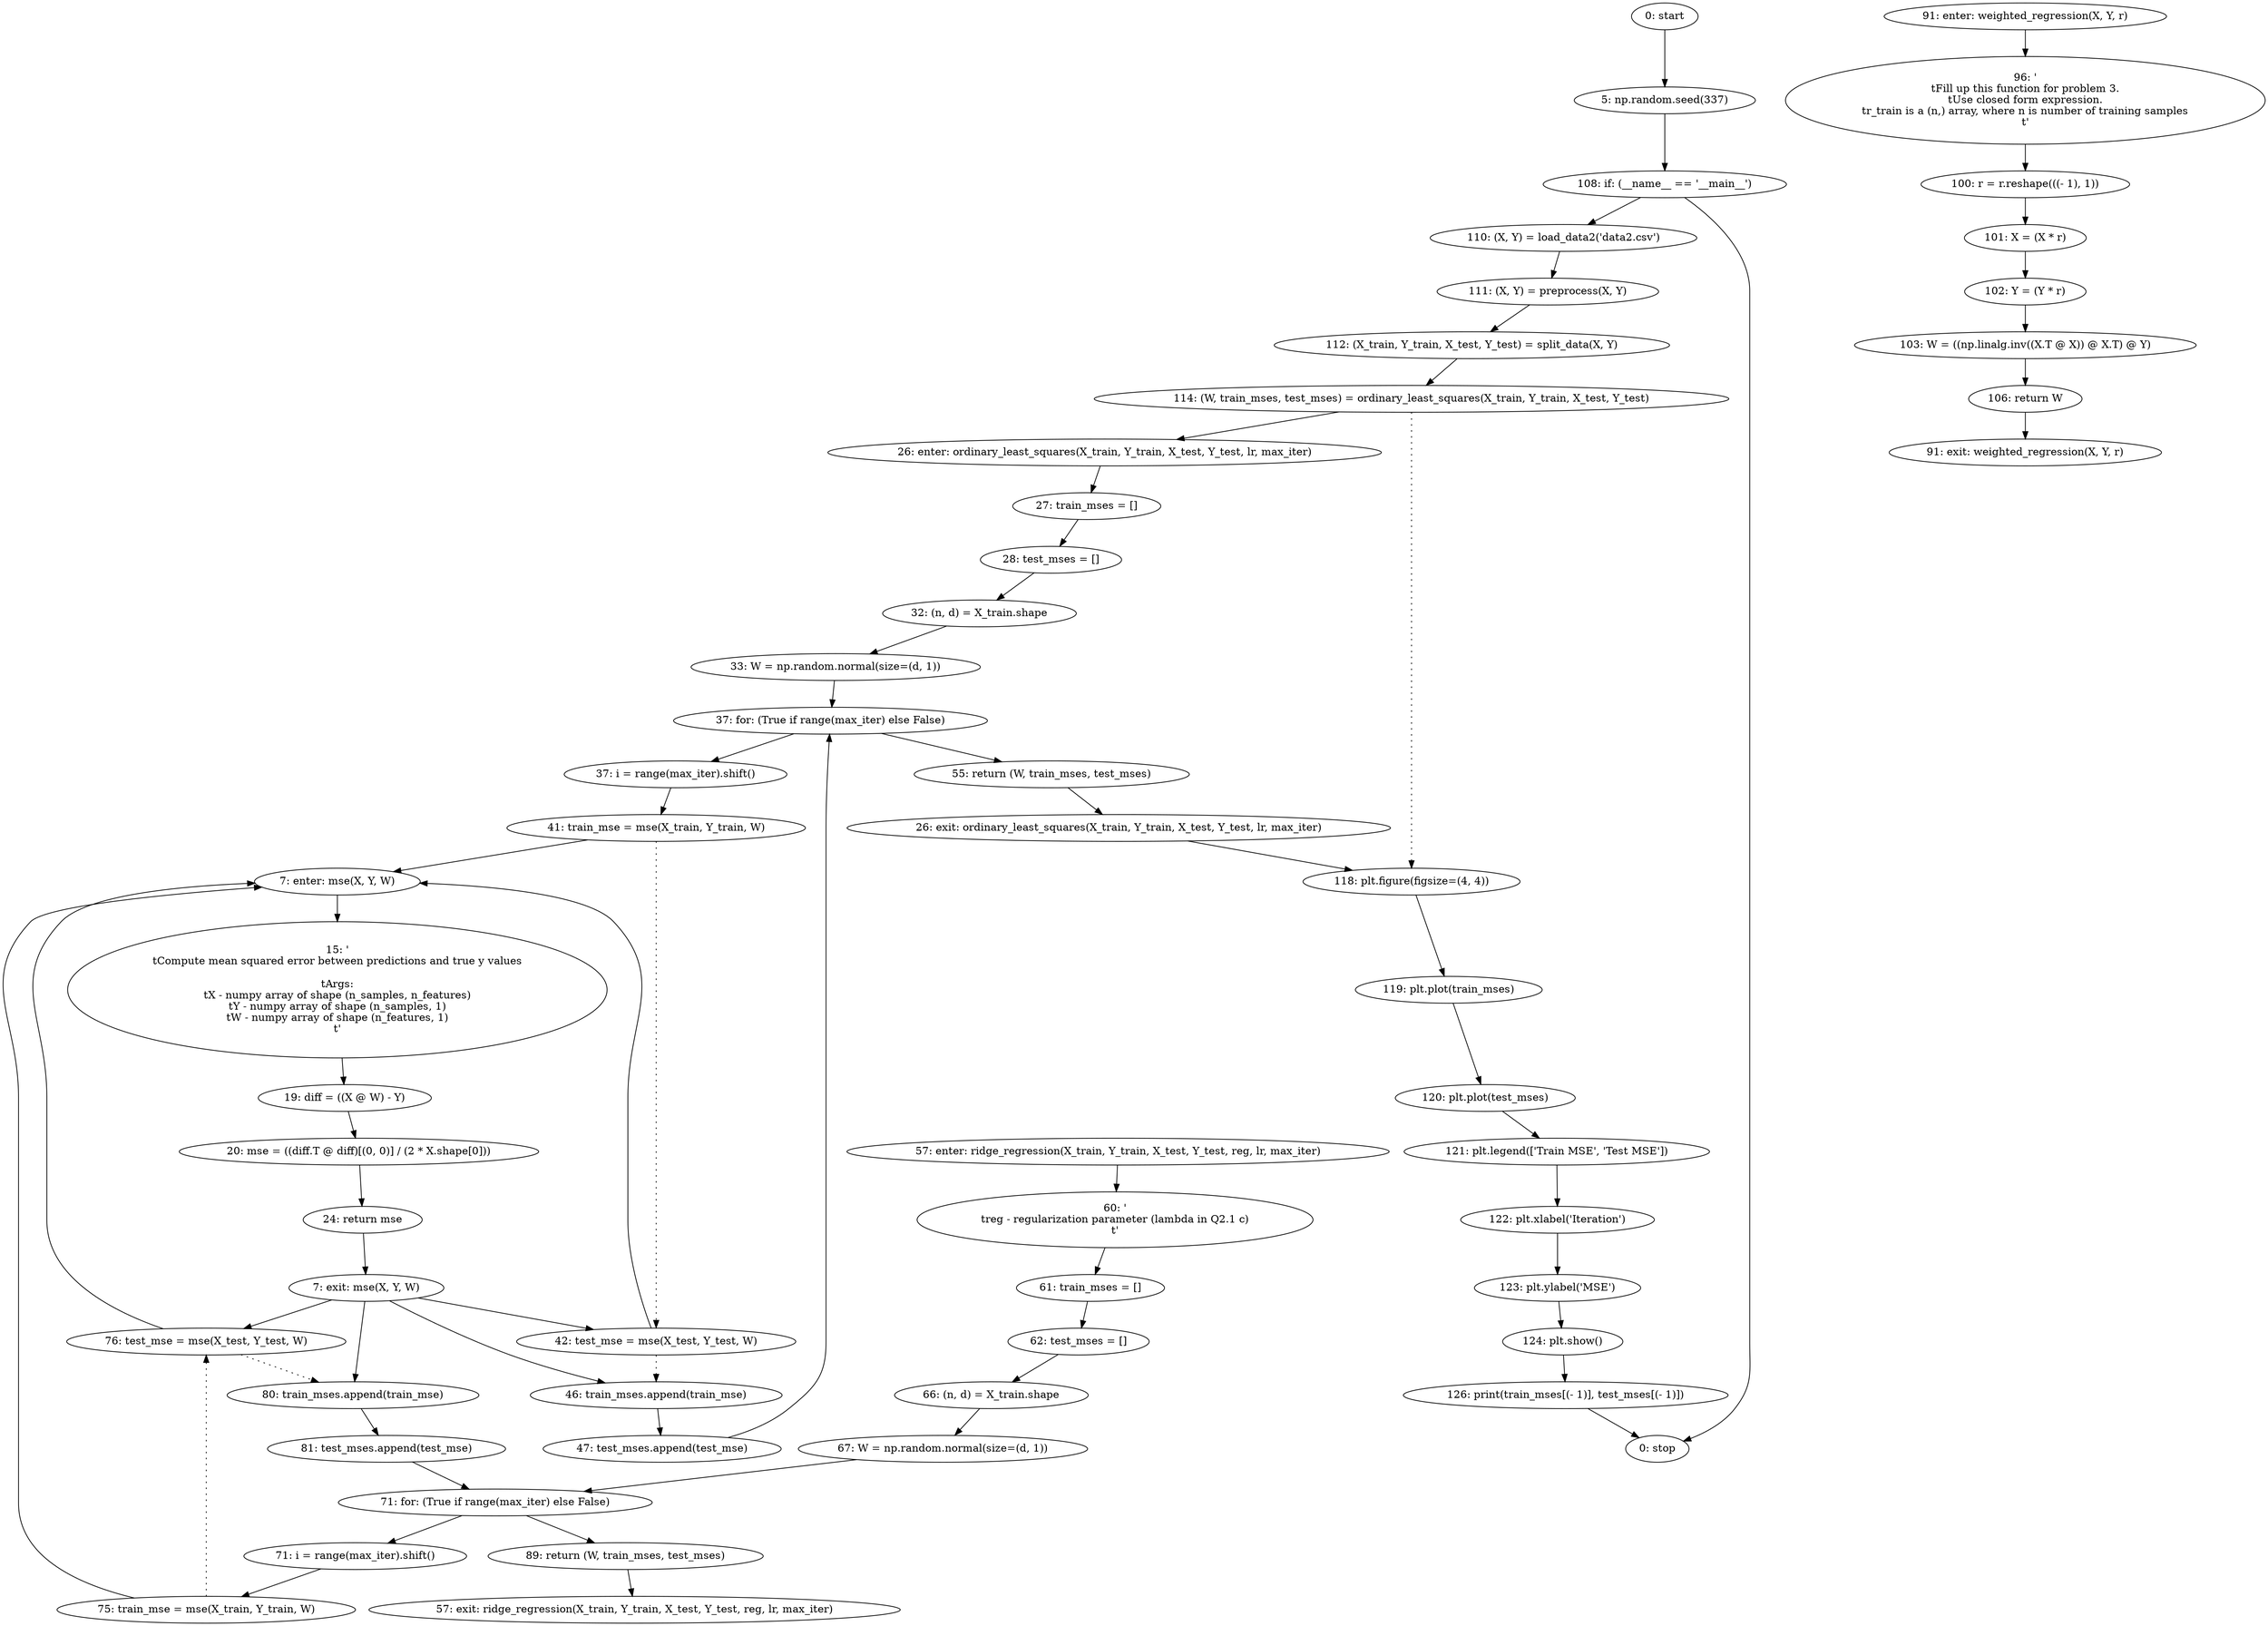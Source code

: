 strict digraph "" {
	node [label="\N"];
	0	 [label="0: start"];
	1	 [label="5: np.random.seed(337)"];
	0 -> 1;
	43	 [label="108: if: (__name__ == '__main__')"];
	1 -> 43;
	44	 [label="110: (X, Y) = load_data2('data2.csv')"];
	43 -> 44;
	56	 [label="0: stop"];
	43 -> 56;
	2	 [label="7: enter: mse(X, Y, W)"];
	4	 [label="15: '\n\tCompute mean squared error between predictions and true y values\n\n\tArgs:\n\tX - numpy array of shape (n_samples, n_features)\n\tY \
- numpy array of shape (n_samples, 1)\n\tW - numpy array of shape (n_features, 1)\n\t'"];
	2 -> 4;
	5	 [label="19: diff = ((X @ W) - Y)"];
	4 -> 5;
	16	 [label="41: train_mse = mse(X_train, Y_train, W)"];
	16 -> 2;
	17	 [label="42: test_mse = mse(X_test, Y_test, W)"];
	16 -> 17	 [style=dotted,
		weight=100];
	17 -> 2;
	18	 [label="46: train_mses.append(train_mse)"];
	17 -> 18	 [style=dotted,
		weight=100];
	19	 [label="47: test_mses.append(test_mse)"];
	18 -> 19;
	30	 [label="75: train_mse = mse(X_train, Y_train, W)"];
	30 -> 2;
	31	 [label="76: test_mse = mse(X_test, Y_test, W)"];
	30 -> 31	 [style=dotted,
		weight=100];
	31 -> 2;
	32	 [label="80: train_mses.append(train_mse)"];
	31 -> 32	 [style=dotted,
		weight=100];
	33	 [label="81: test_mses.append(test_mse)"];
	32 -> 33;
	3	 [label="7: exit: mse(X, Y, W)"];
	3 -> 17;
	3 -> 18;
	3 -> 31;
	3 -> 32;
	7	 [label="24: return mse"];
	7 -> 3;
	6	 [label="20: mse = ((diff.T @ diff)[(0, 0)] / (2 * X.shape[0]))"];
	5 -> 6;
	6 -> 7;
	8	 [label="26: enter: ordinary_least_squares(X_train, Y_train, X_test, Y_test, lr, max_iter)"];
	10	 [label="27: train_mses = []"];
	8 -> 10;
	11	 [label="28: test_mses = []"];
	10 -> 11;
	47	 [label="114: (W, train_mses, test_mses) = ordinary_least_squares(X_train, Y_train, X_test, Y_test)"];
	47 -> 8;
	48	 [label="118: plt.figure(figsize=(4, 4))"];
	47 -> 48	 [style=dotted,
		weight=100];
	49	 [label="119: plt.plot(train_mses)"];
	48 -> 49;
	9	 [label="26: exit: ordinary_least_squares(X_train, Y_train, X_test, Y_test, lr, max_iter)"];
	9 -> 48;
	20	 [label="55: return (W, train_mses, test_mses)"];
	20 -> 9;
	12	 [label="32: (n, d) = X_train.shape"];
	11 -> 12;
	13	 [label="33: W = np.random.normal(size=(d, 1))"];
	12 -> 13;
	14	 [label="37: for: (True if range(max_iter) else False)"];
	13 -> 14;
	14 -> 20;
	15	 [label="37: i = range(max_iter).shift()"];
	14 -> 15;
	15 -> 16;
	19 -> 14;
	21	 [label="57: enter: ridge_regression(X_train, Y_train, X_test, Y_test, reg, lr, max_iter)"];
	23	 [label="60: '\n\treg - regularization parameter (lambda in Q2.1 c)\n\t'"];
	21 -> 23;
	24	 [label="61: train_mses = []"];
	23 -> 24;
	22	 [label="57: exit: ridge_regression(X_train, Y_train, X_test, Y_test, reg, lr, max_iter)"];
	34	 [label="89: return (W, train_mses, test_mses)"];
	34 -> 22;
	25	 [label="62: test_mses = []"];
	24 -> 25;
	26	 [label="66: (n, d) = X_train.shape"];
	25 -> 26;
	27	 [label="67: W = np.random.normal(size=(d, 1))"];
	26 -> 27;
	28	 [label="71: for: (True if range(max_iter) else False)"];
	27 -> 28;
	28 -> 34;
	29	 [label="71: i = range(max_iter).shift()"];
	28 -> 29;
	29 -> 30;
	33 -> 28;
	35	 [label="91: enter: weighted_regression(X, Y, r)"];
	37	 [label="96: '\n\tFill up this function for problem 3.\n\tUse closed form expression.\n\tr_train is a (n,) array, where n is number of training \
samples\n\t'"];
	35 -> 37;
	38	 [label="100: r = r.reshape(((- 1), 1))"];
	37 -> 38;
	36	 [label="91: exit: weighted_regression(X, Y, r)"];
	42	 [label="106: return W"];
	42 -> 36;
	39	 [label="101: X = (X * r)"];
	38 -> 39;
	40	 [label="102: Y = (Y * r)"];
	39 -> 40;
	41	 [label="103: W = ((np.linalg.inv((X.T @ X)) @ X.T) @ Y)"];
	40 -> 41;
	41 -> 42;
	45	 [label="111: (X, Y) = preprocess(X, Y)"];
	44 -> 45;
	46	 [label="112: (X_train, Y_train, X_test, Y_test) = split_data(X, Y)"];
	45 -> 46;
	46 -> 47;
	50	 [label="120: plt.plot(test_mses)"];
	49 -> 50;
	51	 [label="121: plt.legend(['Train MSE', 'Test MSE'])"];
	50 -> 51;
	52	 [label="122: plt.xlabel('Iteration')"];
	51 -> 52;
	53	 [label="123: plt.ylabel('MSE')"];
	52 -> 53;
	54	 [label="124: plt.show()"];
	53 -> 54;
	55	 [label="126: print(train_mses[(- 1)], test_mses[(- 1)])"];
	54 -> 55;
	55 -> 56;
}

